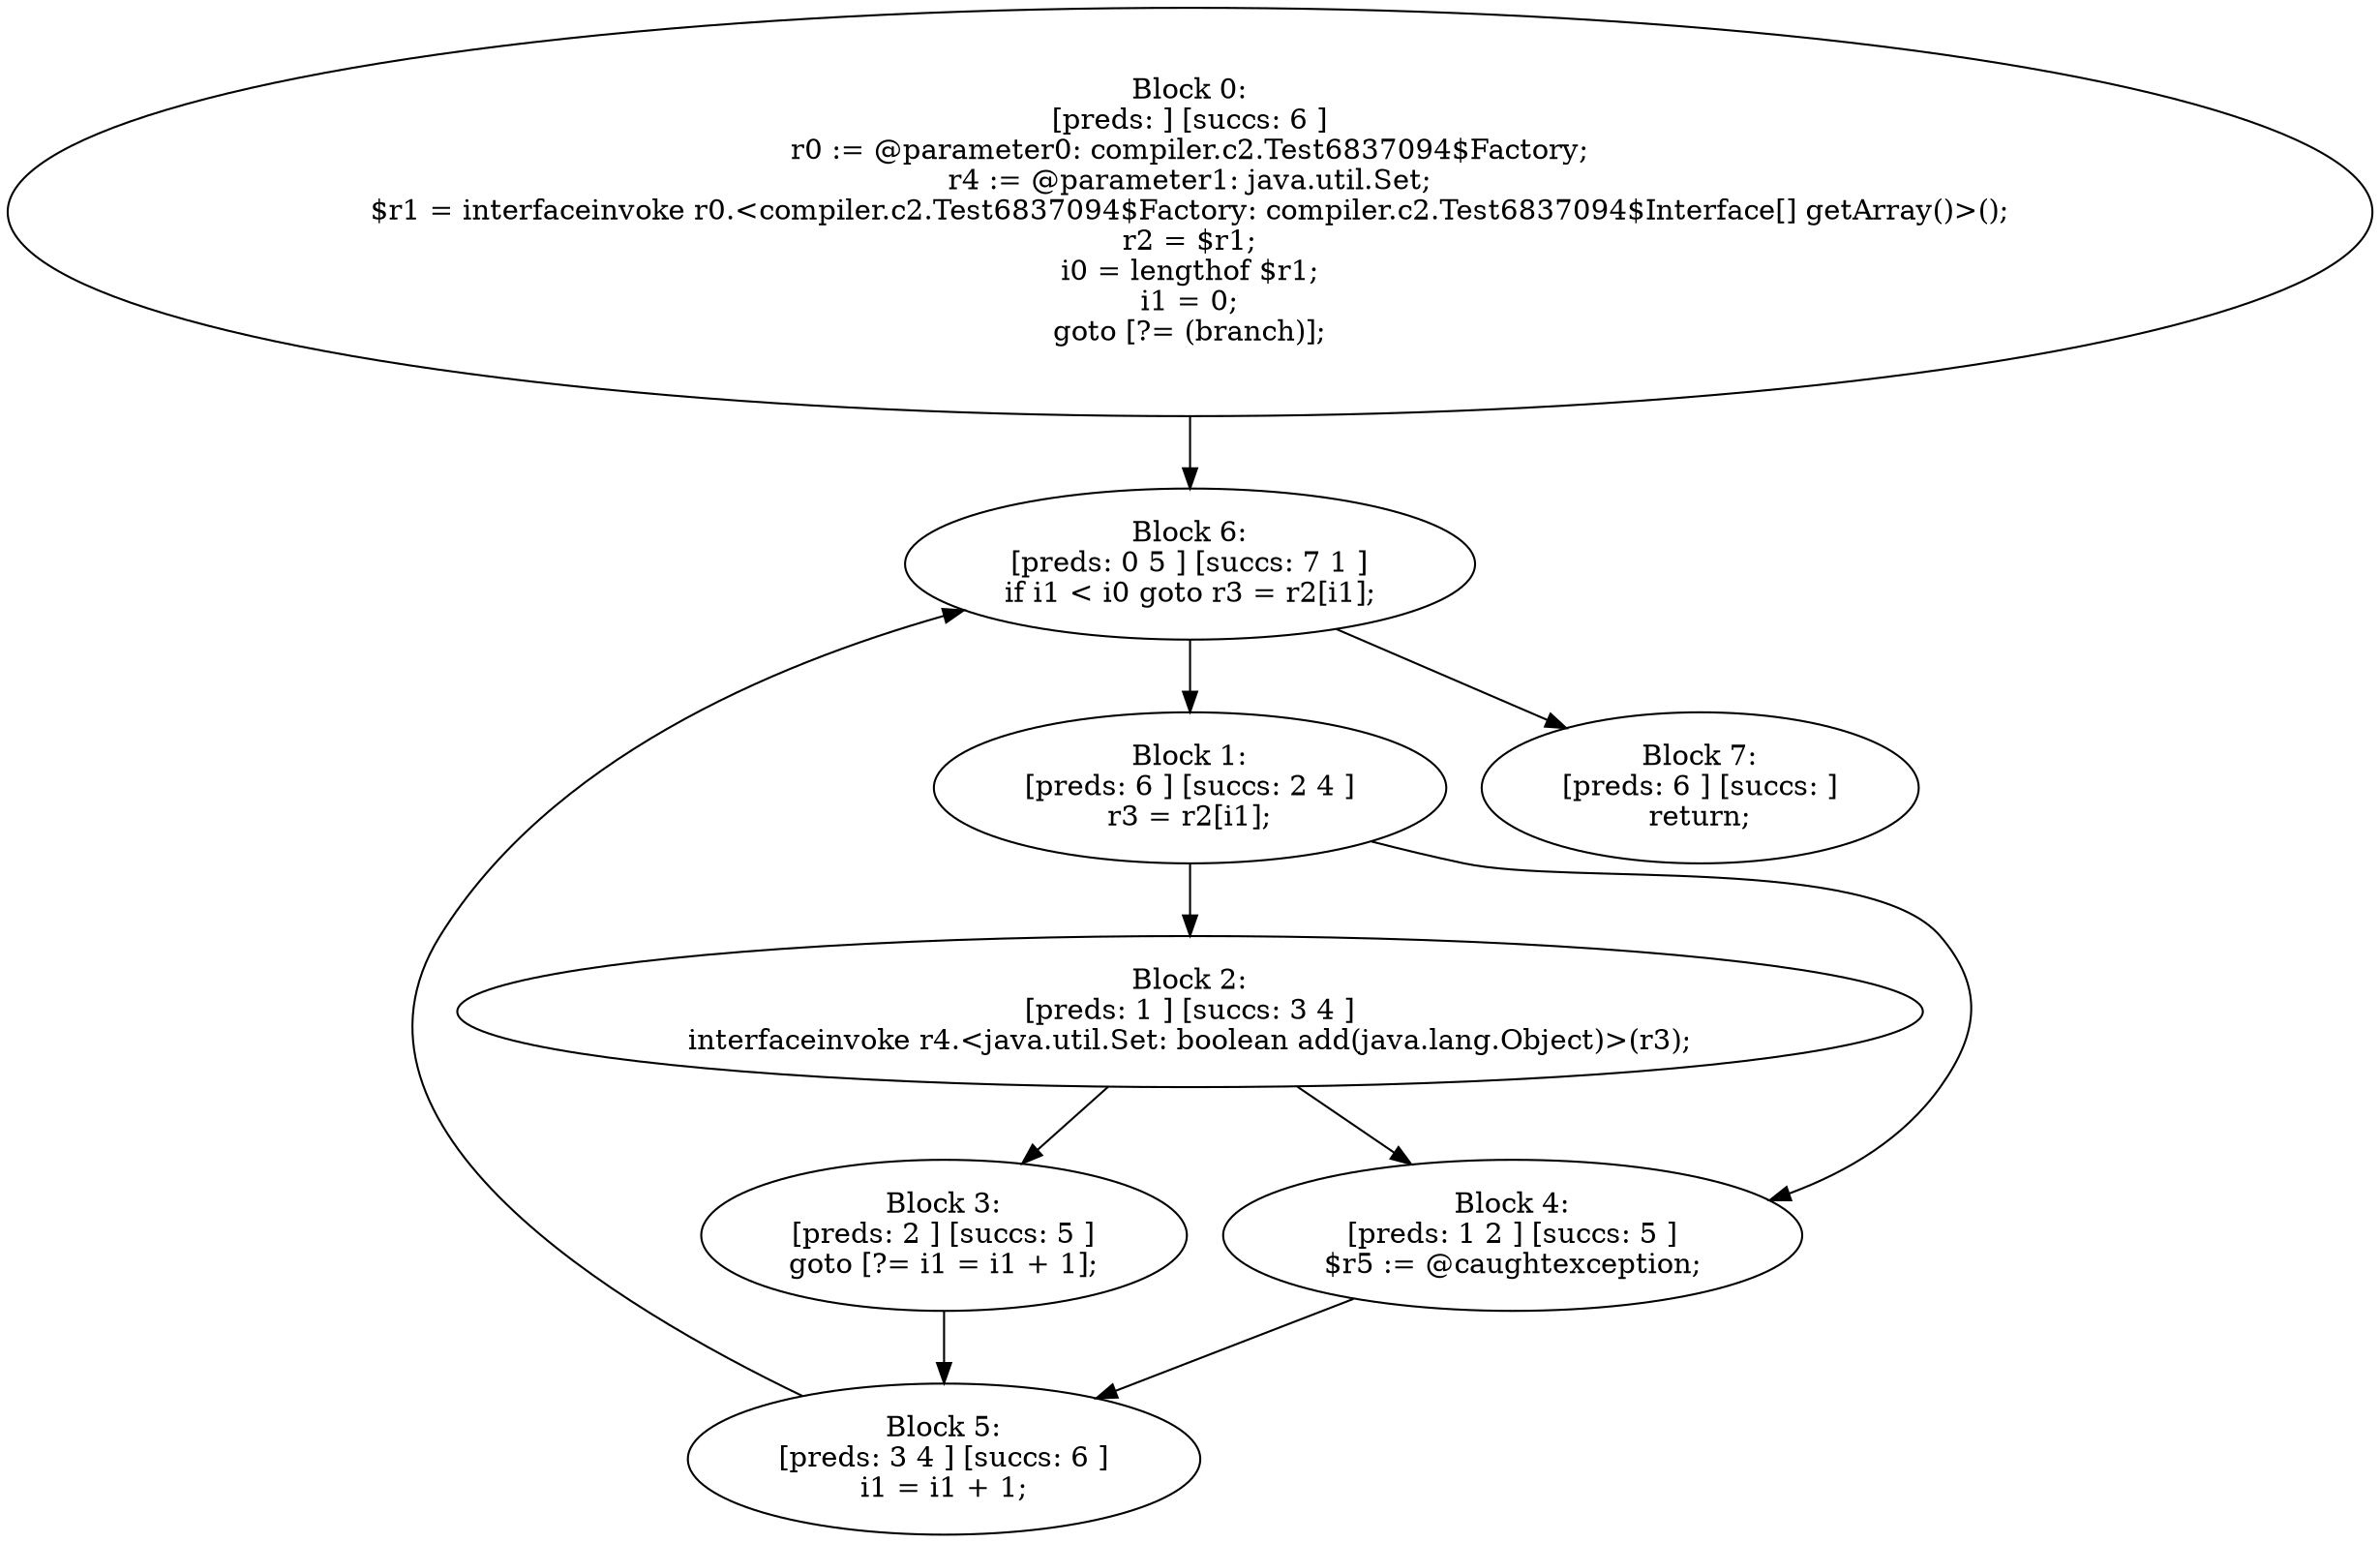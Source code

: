 digraph "unitGraph" {
    "Block 0:
[preds: ] [succs: 6 ]
r0 := @parameter0: compiler.c2.Test6837094$Factory;
r4 := @parameter1: java.util.Set;
$r1 = interfaceinvoke r0.<compiler.c2.Test6837094$Factory: compiler.c2.Test6837094$Interface[] getArray()>();
r2 = $r1;
i0 = lengthof $r1;
i1 = 0;
goto [?= (branch)];
"
    "Block 1:
[preds: 6 ] [succs: 2 4 ]
r3 = r2[i1];
"
    "Block 2:
[preds: 1 ] [succs: 3 4 ]
interfaceinvoke r4.<java.util.Set: boolean add(java.lang.Object)>(r3);
"
    "Block 3:
[preds: 2 ] [succs: 5 ]
goto [?= i1 = i1 + 1];
"
    "Block 4:
[preds: 1 2 ] [succs: 5 ]
$r5 := @caughtexception;
"
    "Block 5:
[preds: 3 4 ] [succs: 6 ]
i1 = i1 + 1;
"
    "Block 6:
[preds: 0 5 ] [succs: 7 1 ]
if i1 < i0 goto r3 = r2[i1];
"
    "Block 7:
[preds: 6 ] [succs: ]
return;
"
    "Block 0:
[preds: ] [succs: 6 ]
r0 := @parameter0: compiler.c2.Test6837094$Factory;
r4 := @parameter1: java.util.Set;
$r1 = interfaceinvoke r0.<compiler.c2.Test6837094$Factory: compiler.c2.Test6837094$Interface[] getArray()>();
r2 = $r1;
i0 = lengthof $r1;
i1 = 0;
goto [?= (branch)];
"->"Block 6:
[preds: 0 5 ] [succs: 7 1 ]
if i1 < i0 goto r3 = r2[i1];
";
    "Block 1:
[preds: 6 ] [succs: 2 4 ]
r3 = r2[i1];
"->"Block 2:
[preds: 1 ] [succs: 3 4 ]
interfaceinvoke r4.<java.util.Set: boolean add(java.lang.Object)>(r3);
";
    "Block 1:
[preds: 6 ] [succs: 2 4 ]
r3 = r2[i1];
"->"Block 4:
[preds: 1 2 ] [succs: 5 ]
$r5 := @caughtexception;
";
    "Block 2:
[preds: 1 ] [succs: 3 4 ]
interfaceinvoke r4.<java.util.Set: boolean add(java.lang.Object)>(r3);
"->"Block 3:
[preds: 2 ] [succs: 5 ]
goto [?= i1 = i1 + 1];
";
    "Block 2:
[preds: 1 ] [succs: 3 4 ]
interfaceinvoke r4.<java.util.Set: boolean add(java.lang.Object)>(r3);
"->"Block 4:
[preds: 1 2 ] [succs: 5 ]
$r5 := @caughtexception;
";
    "Block 3:
[preds: 2 ] [succs: 5 ]
goto [?= i1 = i1 + 1];
"->"Block 5:
[preds: 3 4 ] [succs: 6 ]
i1 = i1 + 1;
";
    "Block 4:
[preds: 1 2 ] [succs: 5 ]
$r5 := @caughtexception;
"->"Block 5:
[preds: 3 4 ] [succs: 6 ]
i1 = i1 + 1;
";
    "Block 5:
[preds: 3 4 ] [succs: 6 ]
i1 = i1 + 1;
"->"Block 6:
[preds: 0 5 ] [succs: 7 1 ]
if i1 < i0 goto r3 = r2[i1];
";
    "Block 6:
[preds: 0 5 ] [succs: 7 1 ]
if i1 < i0 goto r3 = r2[i1];
"->"Block 7:
[preds: 6 ] [succs: ]
return;
";
    "Block 6:
[preds: 0 5 ] [succs: 7 1 ]
if i1 < i0 goto r3 = r2[i1];
"->"Block 1:
[preds: 6 ] [succs: 2 4 ]
r3 = r2[i1];
";
}

